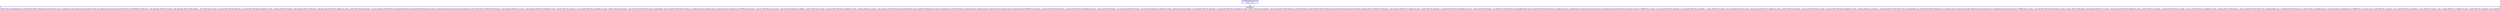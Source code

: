 digraph  g{
node [shape=rectangle, color=black, fontcolor=black, style=bold]
0 [label="LogSkolemFunctionCall
(\"{0}\", \"{1}\")" , color = blue] ; 
1 [label="LogSQLEval 
SELECT tab_285.primaryName, tab_284.character FROM casting AS tab_284, person AS tab_287, casting AS tab_288, person AS tab_285, person AS tab_290, casting AS tab_291, title AS tab_289, title AS tab_286 WHERE tab_289.tconst = tab_288.tconst AND tab_285.nconst = tab_288.nconst AND tab_288.category = 'actor' AND tab_287.nconst = tab_284.nconst AND tab_286.tconst = tab_284.tconst AND tab_284.category IN ('actor', 'actress') AND tab_285.nconst = tab_287.nconst AND tab_290.nconst = tab_291.nconst AND tab_291.category IN ('actor', 'actress') AND tab_284.character = tab_291.character UNION SELECT tab_329.primaryName, tab_333.character FROM person AS tab_332, casting AS tab_330, person AS tab_329, casting AS tab_333, title AS tab_331 WHERE tab_329.nconst = tab_330.nconst AND tab_331.tconst = tab_330.tconst AND tab_330.category IN ('actor', 'actress') AND tab_332.nconst = tab_333.nconst AND tab_333.category IN ('actor', 'actress') AND tab_329.nconst = tab_332.nconst UNION SELECT tab_311.primaryName, tab_314.character FROM person AS tab_311, casting AS tab_314, casting AS tab_312, person AS tab_313, title AS tab_310 WHERE tab_310.tconst = tab_312.tconst AND tab_311.nconst = tab_312.nconst AND tab_312.category = 'actress' AND tab_313.nconst = tab_314.nconst AND tab_314.category IN ('actor', 'actress') AND tab_311.nconst = tab_313.nconst UNION SELECT tab_302.primaryName, tab_301.character FROM person AS tab_300, casting AS tab_298, title AS tab_303, casting AS tab_301, person AS tab_302, title AS tab_299, person AS tab_304, casting AS tab_305 WHERE tab_302.nconst = tab_298.nconst AND tab_299.tconst = tab_298.tconst AND tab_298.category IN ('actor', 'actress') AND tab_300.nconst = tab_301.nconst AND tab_303.tconst = tab_301.tconst AND tab_301.category IN ('actor', 'actress') AND tab_302.nconst = tab_300.nconst AND tab_304.nconst = tab_305.nconst AND tab_305.category IN ('actor', 'actress') AND tab_301.character = tab_305.character UNION SELECT tab_306.primaryName, tab_309.character FROM casting AS tab_309, person AS tab_306, person AS tab_308, casting AS tab_307 WHERE tab_306.nconst = tab_307.nconst AND tab_307.category IN ('actor', 'actress') AND tab_308.nconst = tab_309.nconst AND tab_309.category IN ('actor', 'actress') AND tab_306.nconst = tab_308.nconst UNION SELECT tab_326.primaryName, tab_321.character FROM person AS tab_323, casting AS tab_321, casting AS tab_324, title AS tab_325, title AS tab_322, casting AS tab_328, person AS tab_326, person AS tab_327 WHERE tab_322.tconst = tab_324.tconst AND tab_326.nconst = tab_324.nconst AND tab_324.category = 'actress' AND tab_323.nconst = tab_321.nconst AND tab_325.tconst = tab_321.tconst AND tab_321.category IN ('actor', 'actress') AND tab_326.nconst = tab_323.nconst AND tab_327.nconst = tab_328.nconst AND tab_328.category IN ('actor', 'actress') AND tab_321.character = tab_328.character UNION SELECT tab_267.primaryName, tab_269.character FROM casting AS tab_272, person AS tab_267, person AS tab_268, casting AS tab_266, title AS tab_270, casting AS tab_269, person AS tab_271 WHERE tab_267.nconst = tab_266.nconst AND tab_266.category IN ('actor', 'actress') AND tab_268.nconst = tab_269.nconst AND tab_270.tconst = tab_269.tconst AND tab_269.category IN ('actor', 'actress') AND tab_267.nconst = tab_268.nconst AND tab_271.nconst = tab_272.nconst AND tab_272.category IN ('actor', 'actress') AND tab_269.character = tab_272.character UNION SELECT tab_274.primaryName, tab_277.character FROM title AS tab_273, person AS tab_276, casting AS tab_277, person AS tab_274, casting AS tab_275 WHERE tab_273.tconst = tab_275.tconst AND tab_274.nconst = tab_275.nconst AND tab_275.category = 'actor' AND tab_276.nconst = tab_277.nconst AND tab_277.category IN ('actor', 'actress') AND tab_274.nconst = tab_276.nconst", color = blue] ; 
0 -> 1 ; 
}

